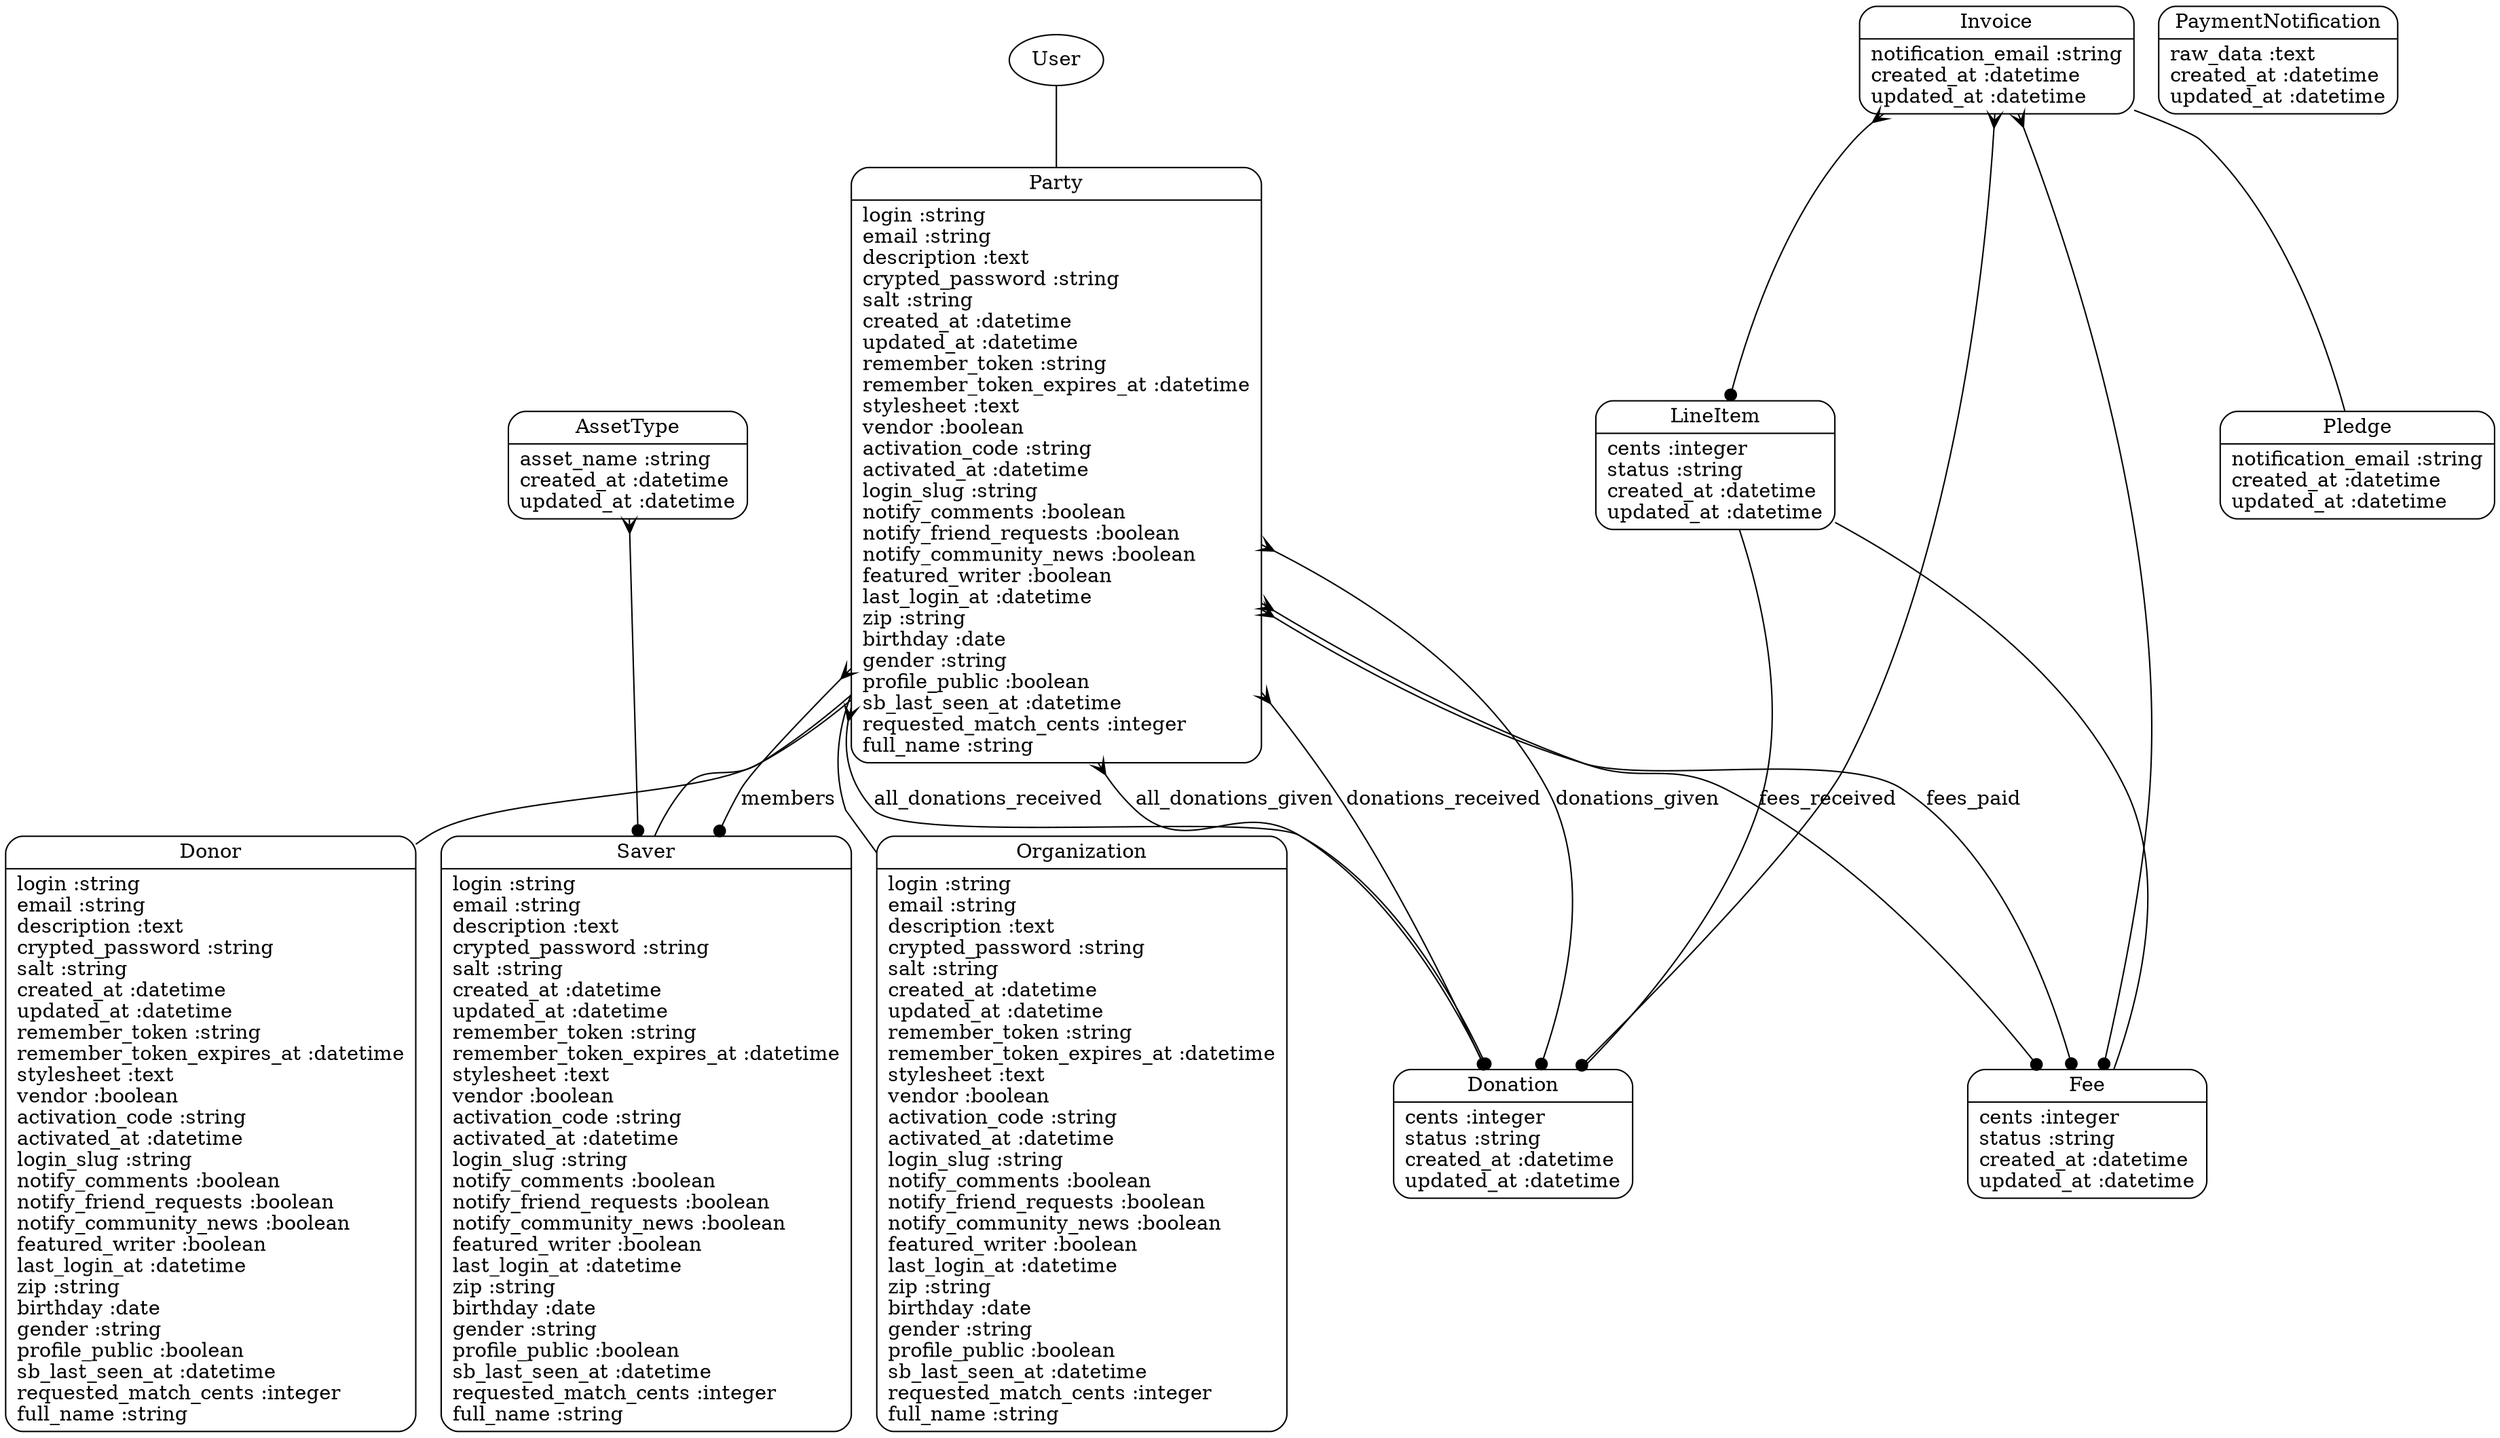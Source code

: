 digraph models_diagram {
	graph[overlap=false, splines=true]
	"Donor" [shape=Mrecord, label="{Donor|login :string\lemail :string\ldescription :text\lcrypted_password :string\lsalt :string\lcreated_at :datetime\lupdated_at :datetime\lremember_token :string\lremember_token_expires_at :datetime\lstylesheet :text\lvendor :boolean\lactivation_code :string\lactivated_at :datetime\llogin_slug :string\lnotify_comments :boolean\lnotify_friend_requests :boolean\lnotify_community_news :boolean\lfeatured_writer :boolean\llast_login_at :datetime\lzip :string\lbirthday :date\lgender :string\lprofile_public :boolean\lsb_last_seen_at :datetime\lrequested_match_cents :integer\lfull_name :string\l}"]
	"Saver" [shape=Mrecord, label="{Saver|login :string\lemail :string\ldescription :text\lcrypted_password :string\lsalt :string\lcreated_at :datetime\lupdated_at :datetime\lremember_token :string\lremember_token_expires_at :datetime\lstylesheet :text\lvendor :boolean\lactivation_code :string\lactivated_at :datetime\llogin_slug :string\lnotify_comments :boolean\lnotify_friend_requests :boolean\lnotify_community_news :boolean\lfeatured_writer :boolean\llast_login_at :datetime\lzip :string\lbirthday :date\lgender :string\lprofile_public :boolean\lsb_last_seen_at :datetime\lrequested_match_cents :integer\lfull_name :string\l}"]
	"LineItem" [shape=Mrecord, label="{LineItem|cents :integer\lstatus :string\lcreated_at :datetime\lupdated_at :datetime\l}"]
	"Organization" [shape=Mrecord, label="{Organization|login :string\lemail :string\ldescription :text\lcrypted_password :string\lsalt :string\lcreated_at :datetime\lupdated_at :datetime\lremember_token :string\lremember_token_expires_at :datetime\lstylesheet :text\lvendor :boolean\lactivation_code :string\lactivated_at :datetime\llogin_slug :string\lnotify_comments :boolean\lnotify_friend_requests :boolean\lnotify_community_news :boolean\lfeatured_writer :boolean\llast_login_at :datetime\lzip :string\lbirthday :date\lgender :string\lprofile_public :boolean\lsb_last_seen_at :datetime\lrequested_match_cents :integer\lfull_name :string\l}"]
	"Pledge" [shape=Mrecord, label="{Pledge|notification_email :string\lcreated_at :datetime\lupdated_at :datetime\l}"]
	"Party" [shape=Mrecord, label="{Party|login :string\lemail :string\ldescription :text\lcrypted_password :string\lsalt :string\lcreated_at :datetime\lupdated_at :datetime\lremember_token :string\lremember_token_expires_at :datetime\lstylesheet :text\lvendor :boolean\lactivation_code :string\lactivated_at :datetime\llogin_slug :string\lnotify_comments :boolean\lnotify_friend_requests :boolean\lnotify_community_news :boolean\lfeatured_writer :boolean\llast_login_at :datetime\lzip :string\lbirthday :date\lgender :string\lprofile_public :boolean\lsb_last_seen_at :datetime\lrequested_match_cents :integer\lfull_name :string\l}"]
	"Invoice" [shape=Mrecord, label="{Invoice|notification_email :string\lcreated_at :datetime\lupdated_at :datetime\l}"]
	"AssetType" [shape=Mrecord, label="{AssetType|asset_name :string\lcreated_at :datetime\lupdated_at :datetime\l}"]
	"Donation" [shape=Mrecord, label="{Donation|cents :integer\lstatus :string\lcreated_at :datetime\lupdated_at :datetime\l}"]
	"PaymentNotification" [shape=Mrecord, label="{PaymentNotification|raw_data :text\lcreated_at :datetime\lupdated_at :datetime\l}"]
	"Fee" [shape=Mrecord, label="{Fee|cents :integer\lstatus :string\lcreated_at :datetime\lupdated_at :datetime\l}"]
	"Party" -> "Donor" [label="", arrowhead="none", arrowtail="onormal"]
	"Party" -> "Saver" [label="", arrowhead="none", arrowtail="onormal"]
	"Party" -> "Organization" [label="", arrowhead="none", arrowtail="onormal"]
	"Invoice" -> "Pledge" [label="", arrowhead="none", arrowtail="onormal"]
	"Party" -> "Fee" [label="fees_received", arrowtail=crow, arrowhead=dot, dir=both]
	"Party" -> "Donation" [label="all_donations_received", arrowtail=crow, arrowhead=dot, dir=both]
	"Party" -> "Saver" [label="members", arrowtail=crow, arrowhead=dot, dir=both]
	"Party" -> "Donation" [label="all_donations_given", arrowtail=crow, arrowhead=dot, dir=both]
	"Party" -> "Donation" [label="donations_received", arrowtail=crow, arrowhead=dot, dir=both]
	"Party" -> "Donation" [label="donations_given", arrowtail=crow, arrowhead=dot, dir=both]
	"Party" -> "Fee" [label="fees_paid", arrowtail=crow, arrowhead=dot, dir=both]
	"User" -> "Party" [label="", arrowhead="none", arrowtail="onormal"]
	"Invoice" -> "LineItem" [arrowtail=crow, arrowhead=dot, dir=both]
	"Invoice" -> "Donation" [arrowtail=crow, arrowhead=dot, dir=both]
	"Invoice" -> "Fee" [arrowtail=crow, arrowhead=dot, dir=both]
	"AssetType" -> "Saver" [arrowtail=crow, arrowhead=dot, dir=both]
	"LineItem" -> "Donation" [label="", arrowhead="none", arrowtail="onormal"]
	"LineItem" -> "Fee" [label="", arrowhead="none", arrowtail="onormal"]
}
